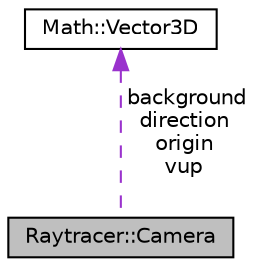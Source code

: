 digraph "Raytracer::Camera"
{
 // LATEX_PDF_SIZE
  edge [fontname="Helvetica",fontsize="10",labelfontname="Helvetica",labelfontsize="10"];
  node [fontname="Helvetica",fontsize="10",shape=record];
  Node1 [label="Raytracer::Camera",height=0.2,width=0.4,color="black", fillcolor="grey75", style="filled", fontcolor="black",tooltip="A class that represents a camera in the raytracer."];
  Node2 -> Node1 [dir="back",color="darkorchid3",fontsize="10",style="dashed",label=" background\ndirection\norigin\nvup" ,fontname="Helvetica"];
  Node2 [label="Math::Vector3D",height=0.2,width=0.4,color="black", fillcolor="white", style="filled",URL="$classMath_1_1Vector3D.html",tooltip=" "];
}
